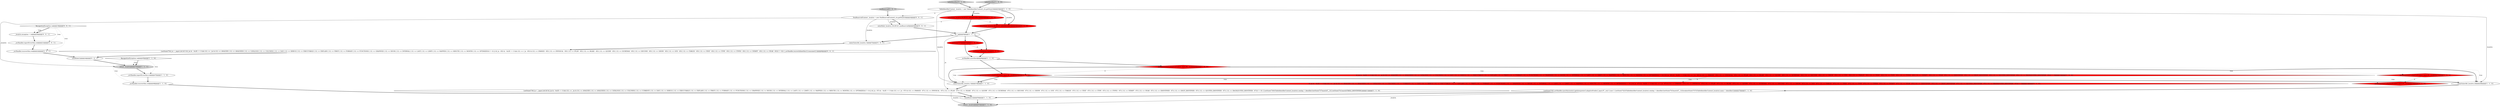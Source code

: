 digraph {
5 [style = filled, label = "return _localctx@@@27@@@['1', '1', '1']", fillcolor = lightgray, shape = ellipse image = "AAA0AAABBB1BBB"];
20 [style = filled, label = "getInterpreter().adaptivePredict(_input,97,_ctx)@@@30@@@['0', '1', '0']", fillcolor = red, shape = diamond image = "AAA1AAABBB2BBB"];
22 [style = filled, label = "enterRule(_localctx,96,RULE_tableIdentifier)@@@4@@@['0', '1', '0']", fillcolor = red, shape = ellipse image = "AAA1AAABBB2BBB"];
12 [style = filled, label = "getInterpreter().adaptivePredict(_input,96,_ctx)@@@9@@@['1', '0', '0']", fillcolor = red, shape = diamond image = "AAA1AAABBB1BBB"];
11 [style = filled, label = "{setState(739)_la = _input.LA(1)if ((((_la) & ~0x3f) == 0 && ((1L << _la) & ((1L << ANALYZE) | (1L << ANALYZED) | (1L << CATALOGS) | (1L << COLUMNS) | (1L << CURRENT) | (1L << DAY) | (1L << DEBUG) | (1L << EXECUTABLE) | (1L << EXPLAIN) | (1L << FIRST) | (1L << FORMAT) | (1L << FUNCTIONS) | (1L << GRAPHVIZ) | (1L << HOUR) | (1L << INTERVAL) | (1L << LAST) | (1L << LIMIT) | (1L << MAPPED) | (1L << MINUTE) | (1L << MONTH) | (1L << OPTIMIZED))) != 0) || ((((_la - 67)) & ~0x3f) == 0 && ((1L << (_la - 67)) & ((1L << (PARSED - 67)) | (1L << (PHYSICAL - 67)) | (1L << (PLAN - 67)) | (1L << (RLIKE - 67)) | (1L << (QUERY - 67)) | (1L << (SCHEMAS - 67)) | (1L << (SECOND - 67)) | (1L << (SHOW - 67)) | (1L << (SYS - 67)) | (1L << (TABLES - 67)) | (1L << (TEXT - 67)) | (1L << (TYPE - 67)) | (1L << (TYPES - 67)) | (1L << (VERIFY - 67)) | (1L << (YEAR - 67)) | (1L << (IDENTIFIER - 67)) | (1L << (DIGIT_IDENTIFIER - 67)) | (1L << (QUOTED_IDENTIFIER - 67)) | (1L << (BACKQUOTED_IDENTIFIER - 67)))) != 0)) {{setState(736)((TableIdentifierContext)_localctx).catalog = identifier()setState(737)match(T__3)}}setState(741)match(TABLE_IDENTIFIER)}@@@11@@@['1', '1', '0']", fillcolor = white, shape = ellipse image = "AAA0AAABBB1BBB"];
24 [style = filled, label = "(((_la) & ~0x3f) == 0 && ((1L << _la) & ((1L << ANALYZE) | (1L << ANALYZED) | (1L << CATALOGS) | (1L << COLUMNS) | (1L << CURRENT) | (1L << DAY) | (1L << DEBUG) | (1L << EXECUTABLE) | (1L << EXPLAIN) | (1L << FIRST) | (1L << FORMAT) | (1L << FUNCTIONS) | (1L << GRAPHVIZ) | (1L << HOUR) | (1L << INTERVAL) | (1L << LAST) | (1L << LIMIT) | (1L << MAPPED) | (1L << MINUTE) | (1L << MONTH) | (1L << OPTIMIZED))) != 0) || ((((_la - 67)) & ~0x3f) == 0 && ((1L << (_la - 67)) & ((1L << (PARSED - 67)) | (1L << (PHYSICAL - 67)) | (1L << (PLAN - 67)) | (1L << (RLIKE - 67)) | (1L << (QUERY - 67)) | (1L << (SCHEMAS - 67)) | (1L << (SECOND - 67)) | (1L << (SHOW - 67)) | (1L << (SYS - 67)) | (1L << (TABLES - 67)) | (1L << (TEXT - 67)) | (1L << (TYPE - 67)) | (1L << (TYPES - 67)) | (1L << (VERIFY - 67)) | (1L << (YEAR - 67)) | (1L << (IDENTIFIER - 67)) | (1L << (DIGIT_IDENTIFIER - 67)) | (1L << (QUOTED_IDENTIFIER - 67)) | (1L << (BACKQUOTED_IDENTIFIER - 67)))) != 0)@@@14@@@['0', '1', '0']", fillcolor = red, shape = diamond image = "AAA1AAABBB2BBB"];
19 [style = filled, label = "setState(748)@@@7@@@['0', '1', '0']", fillcolor = red, shape = ellipse image = "AAA1AAABBB2BBB"];
34 [style = filled, label = "nonReserved['0', '0', '1']", fillcolor = lightgray, shape = diamond image = "AAA0AAABBB3BBB"];
30 [style = filled, label = "{exitRule()}@@@24@@@['0', '0', '1']", fillcolor = white, shape = ellipse image = "AAA0AAABBB3BBB"];
32 [style = filled, label = "enterRule(_localctx,104,RULE_nonReserved)@@@4@@@['0', '0', '1']", fillcolor = white, shape = ellipse image = "AAA0AAABBB3BBB"];
27 [style = filled, label = "{setState(754)_la = _input.LA(1)if (!((((_la) & ~0x3f) == 0 && ((1L << _la) & ((1L << ANALYZE) | (1L << ANALYZED) | (1L << CATALOGS) | (1L << COLUMNS) | (1L << DAY) | (1L << DEBUG) | (1L << EXECUTABLE) | (1L << EXPLAIN) | (1L << FIRST) | (1L << FORMAT) | (1L << FUNCTIONS) | (1L << GRAPHVIZ) | (1L << HOUR) | (1L << INTERVAL) | (1L << LAST) | (1L << LIMIT) | (1L << MAPPED) | (1L << MINUTE) | (1L << MONTH) | (1L << OPTIMIZED))) != 0) || ((((_la - 65)) & ~0x3f) == 0 && ((1L << (_la - 65)) & ((1L << (PARSED - 65)) | (1L << (PHYSICAL - 65)) | (1L << (PLAN - 65)) | (1L << (RLIKE - 65)) | (1L << (QUERY - 65)) | (1L << (SCHEMAS - 65)) | (1L << (SECOND - 65)) | (1L << (SHOW - 65)) | (1L << (SYS - 65)) | (1L << (TABLES - 65)) | (1L << (TEXT - 65)) | (1L << (TYPE - 65)) | (1L << (TYPES - 65)) | (1L << (VERIFY - 65)) | (1L << (YEAR - 65)))) != 0))) {_errHandler.recoverInline(this)}{consume()}}@@@8@@@['0', '0', '1']", fillcolor = white, shape = ellipse image = "AAA0AAABBB3BBB"];
26 [style = filled, label = "_errHandler.reportError(this,re)@@@21@@@['0', '0', '1']", fillcolor = white, shape = ellipse image = "AAA0AAABBB3BBB"];
29 [style = filled, label = "_errHandler.recover(this,re)@@@22@@@['0', '0', '1']", fillcolor = white, shape = ellipse image = "AAA0AAABBB3BBB"];
23 [style = filled, label = "tableIdentifier['0', '1', '0']", fillcolor = lightgray, shape = diamond image = "AAA0AAABBB2BBB"];
25 [style = filled, label = "enterOuterAlt(_localctx,1)@@@7@@@['0', '0', '1']", fillcolor = white, shape = ellipse image = "AAA0AAABBB3BBB"];
28 [style = filled, label = "_localctx.exception = re@@@20@@@['0', '0', '1']", fillcolor = white, shape = ellipse image = "AAA0AAABBB3BBB"];
33 [style = filled, label = "RecognitionException re@@@19@@@['0', '0', '1']", fillcolor = white, shape = diamond image = "AAA0AAABBB3BBB"];
6 [style = filled, label = "enterRule(_localctx,94,RULE_tableIdentifier)@@@4@@@['1', '0', '0']", fillcolor = red, shape = ellipse image = "AAA1AAABBB1BBB"];
13 [style = filled, label = "RecognitionException re@@@45@@@['1', '1', '0']", fillcolor = white, shape = diamond image = "AAA0AAABBB1BBB"];
1 [style = filled, label = "_errHandler.sync(this)@@@8@@@['1', '1', '0']", fillcolor = white, shape = ellipse image = "AAA0AAABBB1BBB"];
16 [style = filled, label = "enterOuterAlt(_localctx,1)@@@10@@@['1', '1', '0']", fillcolor = white, shape = ellipse image = "AAA0AAABBB1BBB"];
10 [style = filled, label = "tableIdentifier['1', '0', '0']", fillcolor = lightgray, shape = diamond image = "AAA0AAABBB1BBB"];
3 [style = filled, label = "_errHandler.reportError(this,re)@@@47@@@['1', '1', '0']", fillcolor = white, shape = ellipse image = "AAA0AAABBB1BBB"];
18 [style = filled, label = "(((_la) & ~0x3f) == 0 && ((1L << _la) & ((1L << ANALYZE) | (1L << ANALYZED) | (1L << CATALOGS) | (1L << COLUMNS) | (1L << DAY) | (1L << DEBUG) | (1L << EXECUTABLE) | (1L << EXPLAIN) | (1L << FIRST) | (1L << FORMAT) | (1L << FUNCTIONS) | (1L << GRAPHVIZ) | (1L << HOUR) | (1L << INTERVAL) | (1L << LAST) | (1L << LIMIT) | (1L << MAPPED) | (1L << MINUTE) | (1L << MONTH) | (1L << OPTIMIZED))) != 0) || ((((_la - 65)) & ~0x3f) == 0 && ((1L << (_la - 65)) & ((1L << (PARSED - 65)) | (1L << (PHYSICAL - 65)) | (1L << (PLAN - 65)) | (1L << (RLIKE - 65)) | (1L << (QUERY - 65)) | (1L << (SCHEMAS - 65)) | (1L << (SECOND - 65)) | (1L << (SHOW - 65)) | (1L << (SYS - 65)) | (1L << (TABLES - 65)) | (1L << (TEXT - 65)) | (1L << (TYPE - 65)) | (1L << (TYPES - 65)) | (1L << (VERIFY - 65)) | (1L << (YEAR - 65)) | (1L << (IDENTIFIER - 65)) | (1L << (DIGIT_IDENTIFIER - 65)) | (1L << (QUOTED_IDENTIFIER - 65)) | (1L << (BACKQUOTED_IDENTIFIER - 65)))) != 0)@@@14@@@['1', '0', '0']", fillcolor = red, shape = diamond image = "AAA1AAABBB1BBB"];
15 [style = filled, label = "return _localctx@@@53@@@['1', '1', '0']", fillcolor = lightgray, shape = ellipse image = "AAA0AAABBB1BBB"];
17 [style = filled, label = "setState(737)@@@7@@@['1', '0', '0']", fillcolor = red, shape = ellipse image = "AAA1AAABBB1BBB"];
9 [style = filled, label = "{exitRule()}@@@50@@@['1', '1', '0']", fillcolor = white, shape = ellipse image = "AAA0AAABBB1BBB"];
4 [style = filled, label = "TableIdentifierContext _localctx = new TableIdentifierContext(_ctx,getState())@@@3@@@['1', '1', '0']", fillcolor = white, shape = ellipse image = "AAA0AAABBB1BBB"];
21 [style = filled, label = "getInterpreter().adaptivePredict(_input,98,_ctx)@@@9@@@['0', '1', '0']", fillcolor = red, shape = diamond image = "AAA1AAABBB2BBB"];
0 [style = filled, label = "int _la@@@5@@@['1', '1', '1']", fillcolor = white, shape = ellipse image = "AAA0AAABBB1BBB"];
8 [style = filled, label = "{setState(745)_errHandler.sync(this)switch (getInterpreter().adaptivePredict(_input,97,_ctx)) {case 1:{setState(742)((TableIdentifierContext)_localctx).catalog = identifier()setState(743)match(T__3)}breaksetState(747)((TableIdentifierContext)_localctx).name = identifier()}@@@27@@@['1', '1', '0']", fillcolor = white, shape = ellipse image = "AAA0AAABBB1BBB"];
7 [style = filled, label = "_errHandler.recover(this,re)@@@48@@@['1', '1', '0']", fillcolor = white, shape = ellipse image = "AAA0AAABBB1BBB"];
14 [style = filled, label = "getInterpreter().adaptivePredict(_input,95,_ctx)@@@30@@@['1', '0', '0']", fillcolor = red, shape = diamond image = "AAA1AAABBB1BBB"];
31 [style = filled, label = "NonReservedContext _localctx = new NonReservedContext(_ctx,getState())@@@3@@@['0', '0', '1']", fillcolor = white, shape = ellipse image = "AAA0AAABBB3BBB"];
2 [style = filled, label = "enterOuterAlt(_localctx,2)@@@26@@@['1', '1', '0']", fillcolor = white, shape = ellipse image = "AAA0AAABBB1BBB"];
5->3 [style = bold, label=""];
4->16 [style = solid, label="_localctx"];
16->11 [style = bold, label=""];
21->20 [style = dotted, label="true"];
17->1 [style = bold, label=""];
13->3 [style = dotted, label="true"];
29->30 [style = bold, label=""];
0->11 [style = solid, label="_la"];
4->6 [style = bold, label=""];
0->19 [style = bold, label=""];
0->17 [style = bold, label=""];
4->2 [style = solid, label="_localctx"];
31->32 [style = bold, label=""];
26->29 [style = bold, label=""];
32->0 [style = bold, label=""];
27->30 [style = bold, label=""];
33->28 [style = bold, label=""];
33->28 [style = dotted, label="true"];
12->2 [style = dotted, label="true"];
6->32 [style = dashed, label="0"];
23->4 [style = bold, label=""];
4->31 [style = dashed, label="0"];
14->20 [style = dashed, label="0"];
21->2 [style = dotted, label="true"];
28->26 [style = bold, label=""];
34->31 [style = bold, label=""];
13->5 [style = dotted, label="true"];
6->0 [style = bold, label=""];
12->16 [style = bold, label=""];
12->18 [style = dotted, label="true"];
13->7 [style = dotted, label="true"];
11->9 [style = bold, label=""];
33->26 [style = dotted, label="true"];
6->22 [style = dashed, label="0"];
12->21 [style = dashed, label="0"];
21->2 [style = bold, label=""];
31->32 [style = solid, label="_localctx"];
11->15 [style = solid, label="_localctx"];
7->9 [style = bold, label=""];
25->27 [style = bold, label=""];
12->14 [style = dotted, label="true"];
19->1 [style = bold, label=""];
12->2 [style = bold, label=""];
22->0 [style = bold, label=""];
21->24 [style = dotted, label="true"];
31->5 [style = solid, label="_localctx"];
3->7 [style = bold, label=""];
30->5 [style = bold, label=""];
0->25 [style = bold, label=""];
12->16 [style = dotted, label="true"];
8->15 [style = solid, label="_localctx"];
9->15 [style = bold, label=""];
1->21 [style = bold, label=""];
8->9 [style = bold, label=""];
1->12 [style = bold, label=""];
31->25 [style = solid, label="_localctx"];
13->5 [style = bold, label=""];
10->4 [style = bold, label=""];
21->16 [style = bold, label=""];
33->29 [style = dotted, label="true"];
21->16 [style = dotted, label="true"];
4->6 [style = solid, label="_localctx"];
4->22 [style = bold, label=""];
17->19 [style = dashed, label="0"];
2->8 [style = bold, label=""];
18->24 [style = dashed, label="0"];
4->22 [style = solid, label="_localctx"];
}
